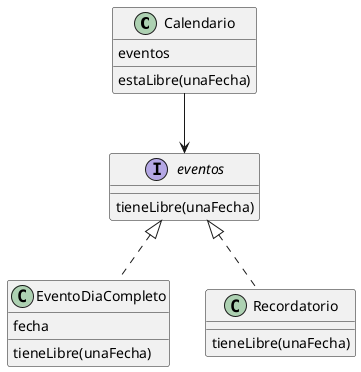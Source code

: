 @startuml diagrama
Class Calendario {
    eventos 

    estaLibre(unaFecha)
}

Class EventoDiaCompleto {
    fecha 

    tieneLibre(unaFecha)
}

Class Recordatorio {
    tieneLibre(unaFecha)
}

interface eventos {
    tieneLibre(unaFecha)
}

Calendario --> eventos
EventoDiaCompleto .u.|> eventos
Recordatorio .u.|> eventos
@enduml